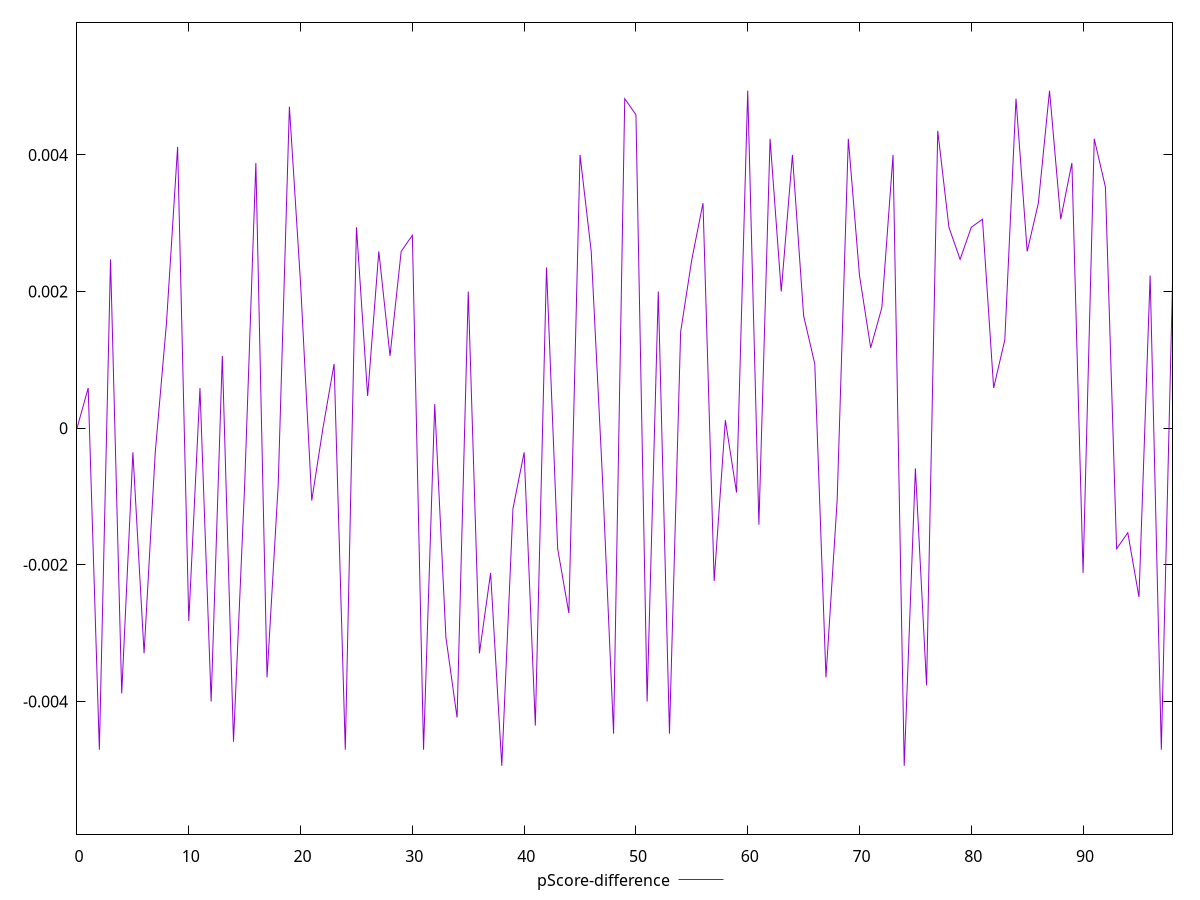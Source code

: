 reset

$pScoreDifference <<EOF
0 0
1 0.0005882352941176672
2 -0.004705882352941171
3 0.002470588235294169
4 -0.0038823529411765034
5 -0.0003529411764706114
6 -0.0032941176470588363
7 -0.0003529411764706114
8 0.0015294117647058902
9 0.004117647058823504
10 -0.0028235294117647247
11 0.0005882352941176672
12 -0.0040000000000000036
13 0.0010588235294117232
14 -0.004588235294117671
15 -0.0008235294117647229
16 0.003882352941176448
17 -0.0036470588235294477
18 -0.0008235294117647229
19 0.004705882352941171
20 0.002117647058823502
21 -0.0010588235294117232
22 5.551115123125783e-17
23 0.0009411764705882231
24 -0.004705882352941171
25 0.002941176470588225
26 0.00047058823529411153
27 0.0025882352941176134
28 0.0010588235294117232
29 0.0025882352941176134
30 0.0028235294117647247
31 -0.004705882352941171
32 0.0003529411764706114
33 -0.0030588235294117805
34 -0.004235294117647059
35 0.0020000000000000018
36 -0.0032941176470588363
37 -0.0021176470588235574
38 -0.004941176470588227
39 -0.0011764705882352788
40 -0.0003529411764706114
41 -0.004352941176470615
42 0.002352941176470613
43 -0.001764705882352946
44 -0.002705882352941169
45 0.0040000000000000036
46 0.0025882352941176134
47 -0.0007058823529411673
48 -0.004470588235294115
49 0.0048235294117647265
50 0.004588235294117615
51 -0.0040000000000000036
52 0.0020000000000000018
53 -0.004470588235294115
54 0.0014117647058823901
55 0.0024705882352941133
56 0.0032941176470588363
57 -0.0022352941176470575
58 0.00011764705882350013
59 -0.0009411764705882231
60 0.004941176470588282
61 -0.0014117647058823901
62 0.004235294117647059
63 0.0020000000000000018
64 0.0040000000000000036
65 0.0016470588235293904
66 0.0009411764705882231
67 -0.0036470588235294477
68 -0.0010588235294117787
69 0.004235294117647059
70 0.0022352941176470575
71 0.0011764705882352788
72 0.001764705882352946
73 0.0040000000000000036
74 -0.004941176470588227
75 -0.0005882352941176117
76 -0.003764705882352948
77 0.004352941176470615
78 0.002941176470588225
79 0.0024705882352941133
80 0.002941176470588225
81 0.0030588235294117805
82 0.0005882352941176117
83 0.0012941176470588345
84 0.0048235294117647265
85 0.0025882352941176134
86 0.0032941176470588363
87 0.004941176470588282
88 0.0030588235294117805
89 0.003882352941176448
90 -0.0021176470588235574
91 0.004235294117647059
92 0.003529411764705892
93 -0.001764705882352946
94 -0.0015294117647058347
95 -0.0024705882352941133
96 0.0022352941176470575
97 -0.004705882352941171
98 0.002117647058823502
EOF

set key outside below
set xrange [0:98]
set yrange [-0.005941176470588227:0.005941176470588282]
set trange [-0.005941176470588227:0.005941176470588282]
set terminal svg size 640, 500 enhanced background rgb 'white'
set output "reports/report_00027_2021-02-24T12-40-31.850Z/uses-rel-preload/samples/card/pScore-difference/values.svg"

plot $pScoreDifference title "pScore-difference" with line

reset

